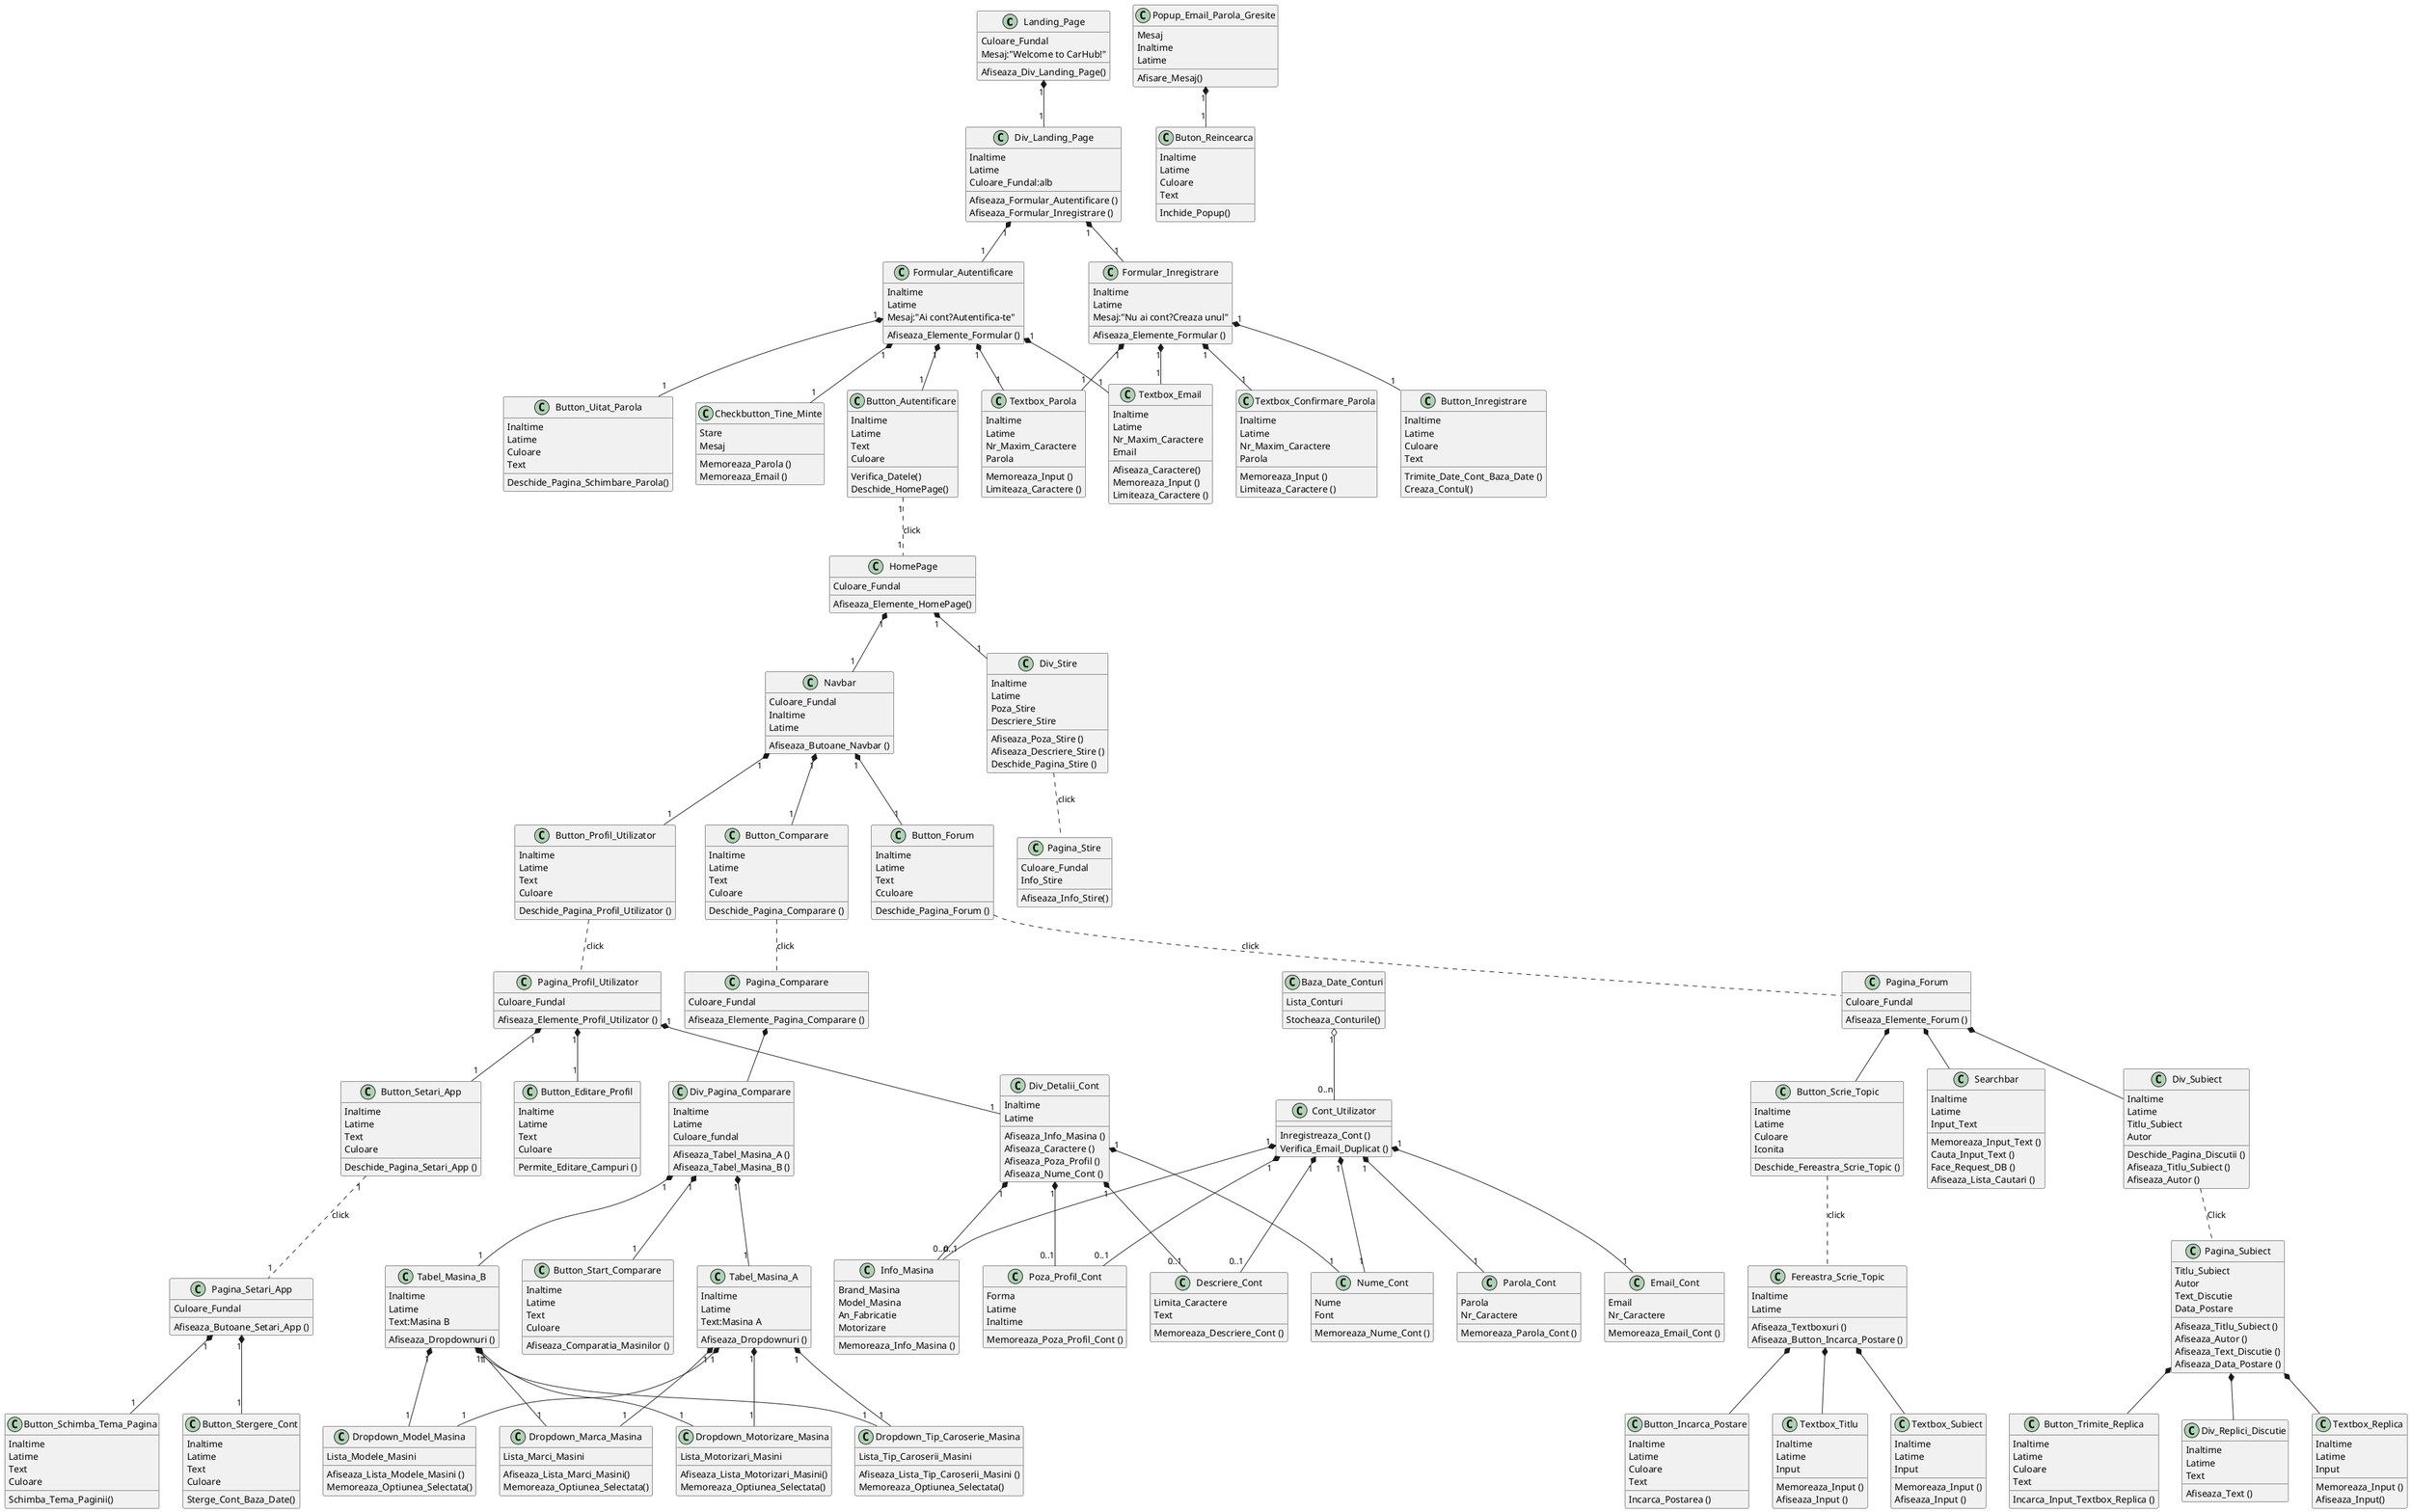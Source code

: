 @startuml
'https://plantuml.com/class-diagram
class Landing_Page{
Culoare_Fundal
Mesaj:"Welcome to CarHub!"
Afiseaza_Div_Landing_Page()
}

class Div_Landing_Page {
Inaltime
Latime
Culoare_Fundal:alb
Afiseaza_Formular_Autentificare ()
Afiseaza_Formular_Inregistrare ()
}

class Formular_Autentificare{
Inaltime
Latime
Mesaj:"Ai cont?Autentifica-te"
Afiseaza_Elemente_Formular ()
}

class Textbox_Email{
Inaltime
Latime
Nr_Maxim_Caractere
Email
Afiseaza_Caractere()
Memoreaza_Input ()
Limiteaza_Caractere ()
}

class Textbox_Parola{
Inaltime
Latime
Nr_Maxim_Caractere
Parola
Memoreaza_Input ()
Limiteaza_Caractere ()
}

class Checkbutton_Tine_Minte{
Stare
Mesaj
Memoreaza_Parola ()
Memoreaza_Email ()

}

class Button_Autentificare{
Inaltime
Latime
Text
Culoare
Verifica_Datele()
Deschide_HomePage()
}

class Button_Uitat_Parola{
Inaltime
Latime
Culoare
Text
Deschide_Pagina_Schimbare_Parola()
}

class Cont_Utilizator{
Inregistreaza_Cont ()
Verifica_Email_Duplicat ()
}

class Email_Cont {
Email
Nr_Caractere
Memoreaza_Email_Cont ()
}

class Parola_Cont {
Parola
Nr_Caractere
Memoreaza_Parola_Cont ()
}

class Formular_Inregistrare{
Inaltime
Latime
Mesaj:"Nu ai cont?Creaza unul"
Afiseaza_Elemente_Formular ()
}

class Textbox_Confirmare_Parola {
Inaltime
Latime
Nr_Maxim_Caractere
Parola
Memoreaza_Input ()
Limiteaza_Caractere ()
}

class Button_Inregistrare{
Inaltime
Latime
Culoare
Text
Trimite_Date_Cont_Baza_Date ()
Creaza_Contul()
}

class Baza_Date_Conturi{
Lista_Conturi
Stocheaza_Conturile()
}

class Popup_Email_Parola_Gresite{
Mesaj
Inaltime
Latime
Afisare_Mesaj()
}

class Buton_Reincearca{
Inaltime
Latime
Culoare
Text
Inchide_Popup()
}

class HomePage{
Culoare_Fundal
Afiseaza_Elemente_HomePage()
}

class Navbar {
Culoare_Fundal
Inaltime
Latime
Afiseaza_Butoane_Navbar ()
}

class Div_Stire{
Inaltime
Latime
Poza_Stire
Descriere_Stire
Afiseaza_Poza_Stire ()
Afiseaza_Descriere_Stire ()
Deschide_Pagina_Stire ()
}

class Pagina_Stire {
Culoare_Fundal
Info_Stire
Afiseaza_Info_Stire()
}

class Button_Profil_Utilizator {
Inaltime
Latime
Text
Culoare
Deschide_Pagina_Profil_Utilizator ()
}

class Pagina_Profil_Utilizator {
Culoare_Fundal
Afiseaza_Elemente_Profil_Utilizator ()
}

class Button_Comparare {
Inaltime
Latime
Text
Culoare
Deschide_Pagina_Comparare ()
}

class Pagina_Comparare {
Culoare_Fundal
Afiseaza_Elemente_Pagina_Comparare ()
}

class Button_Forum {
Inaltime
Latime
Text
Cculoare
Deschide_Pagina_Forum ()
}

class Pagina_Forum {
Culoare_Fundal
Afiseaza_Elemente_Forum ()
}

class Poza_Profil_Cont{
Forma
Latime
Inaltime
Memoreaza_Poza_Profil_Cont ()
}

class Nume_Cont {
Nume
Font
Memoreaza_Nume_Cont ()
}

class Info_Masina {
Brand_Masina
Model_Masina
An_Fabricatie
Motorizare
Memoreaza_Info_Masina ()
}

class Descriere_Cont {
Limita_Caractere
Text
Memoreaza_Descriere_Cont ()
}

class Button_Editare_Profil {
Inaltime
Latime
Text
Culoare
Permite_Editare_Campuri ()
}

class Button_Setari_App {
Inaltime
Latime
Text
Culoare
Deschide_Pagina_Setari_App ()
}

class Pagina_Setari_App {
Culoare_Fundal
Afiseaza_Butoane_Setari_App ()
}

class Div_Detalii_Cont {
Inaltime
Latime
Afiseaza_Info_Masina ()
Afiseaza_Caractere ()
Afiseaza_Poza_Profil ()
Afiseaza_Nume_Cont ()
}

class Button_Schimba_Tema_Pagina {
Inaltime
Latime
Text
Culoare
Schimba_Tema_Paginii()
}

class Button_Stergere_Cont {
Inaltime
Latime
Text
Culoare
Sterge_Cont_Baza_Date()
}

class Div_Pagina_Comparare {
Inaltime
Latime
Culoare_fundal
Afiseaza_Tabel_Masina_A ()
Afiseaza_Tabel_Masina_B ()
}

class Tabel_Masina_A{
Inaltime
Latime
Text:Masina A
Afiseaza_Dropdownuri ()
}

class Tabel_Masina_B {
Inaltime
Latime
Text:Masina B
Afiseaza_Dropdownuri ()
}

class Button_Start_Comparare {
Inaltime
Latime
Text
Culoare
Afiseaza_Comparatia_Masinilor ()
}

class Dropdown_Marca_Masina {
Lista_Marci_Masini
Afiseaza_Lista_Marci_Masini()
Memoreaza_Optiunea_Selectata()
}

class Dropdown_Model_Masina {
Lista_Modele_Masini
Afiseaza_Lista_Modele_Masini ()
Memoreaza_Optiunea_Selectata()
}

class Dropdown_Tip_Caroserie_Masina {
Lista_Tip_Caroserii_Masini
Afiseaza_Lista_Tip_Caroserii_Masini ()
Memoreaza_Optiunea_Selectata()
}

class Dropdown_Motorizare_Masina {
Lista_Motorizari_Masini
Afiseaza_Lista_Motorizari_Masini()
Memoreaza_Optiunea_Selectata()
}

class Div_Subiect {
Inaltime
Latime
Titlu_Subiect
Autor
Deschide_Pagina_Discutii ()
Afiseaza_Titlu_Subiect ()
Afiseaza_Autor ()
}

class Searchbar{
Inaltime
Latime
Input_Text
Memoreaza_Input_Text ()
Cauta_Input_Text ()
Face_Request_DB ()
Afiseaza_Lista_Cautari ()
}

class Button_Scrie_Topic {
Inaltime
Latime
Culoare
Iconita
Deschide_Fereastra_Scrie_Topic ()
}

class Pagina_Subiect {
Titlu_Subiect
Autor
Text_Discutie
Data_Postare
Afiseaza_Titlu_Subiect ()
Afiseaza_Autor ()
Afiseaza_Text_Discutie ()
Afiseaza_Data_Postare ()
}

class Div_Replici_Discutie {
Inaltime
Latime
Text
Afiseaza_Text ()
}

class Textbox_Replica {
Inaltime
Latime
Input
Memoreaza_Input ()
Afiseaza_Input()
}

class Button_Trimite_Replica {
Inaltime
Latime
Culoare
Text
Incarca_Input_Textbox_Replica ()
}

class Fereastra_Scrie_Topic {
Inaltime
Latime
Afiseaza_Textboxuri ()
Afiseaza_Button_Incarca_Postare ()
}

class Textbox_Titlu {
Inaltime
Latime
Input
Memoreaza_Input ()
Afiseaza_Input ()
}

class Textbox_Subiect {
Inaltime
Latime
Input
Memoreaza_Input ()
Afiseaza_Input ()
}

class Button_Incarca_Postare {
Inaltime
Latime
Culoare
Text
Incarca_Postarea ()
}

Landing_Page "1" *-- "1" Div_Landing_Page
Div_Landing_Page "1" *-- "1" Formular_Autentificare
Div_Landing_Page "1" *-- "1" Formular_Inregistrare
Formular_Autentificare "1" *-- "1" Textbox_Email
Formular_Autentificare "1" *-- "1" Textbox_Parola
Formular_Autentificare "1" *-- "1" Checkbutton_Tine_Minte
Formular_Autentificare "1" *-- "1" Button_Uitat_Parola
Formular_Autentificare "1" *-- "1" Button_Autentificare
Button_Autentificare "1" .. "1" HomePage:click
Formular_Inregistrare "1" *-- "1" Textbox_Email
Formular_Inregistrare "1" *-- "1" Textbox_Parola
Formular_Inregistrare "1" *-- "1" Textbox_Confirmare_Parola
Formular_Inregistrare "1" *-- "1" Button_Inregistrare
Baza_Date_Conturi "1" o-- "0..n" Cont_Utilizator
Cont_Utilizator "1" *-- "1" Email_Cont
Cont_Utilizator "1" *-- "1" Parola_Cont
Cont_Utilizator "1" *-- "1" Nume_Cont
Cont_Utilizator "1" *-- "0..n" Info_Masina
Cont_Utilizator "1" *-- "0..1" Descriere_Cont
Cont_Utilizator "1" *-- "0..1" Poza_Profil_Cont
Popup_Email_Parola_Gresite "1" *-- "1" Buton_Reincearca
HomePage "1" *-- "1" Navbar
HomePage "1" *-- "1" Div_Stire
Div_Stire .. Pagina_Stire:click
Navbar "1" *-- "1" Button_Profil_Utilizator
Navbar "1" *-- "1" Button_Comparare
Navbar "1" *-- "1" Button_Forum
Button_Profil_Utilizator .. Pagina_Profil_Utilizator:click
Button_Comparare .. Pagina_Comparare:click
Button_Forum .. Pagina_Forum:click
Pagina_Profil_Utilizator "1" *-- "1" Div_Detalii_Cont
Pagina_Profil_Utilizator "1" *-- "1" Button_Editare_Profil
Pagina_Profil_Utilizator "1" *-- "1" Button_Setari_App
Div_Detalii_Cont "1" *-- "0..1" Poza_Profil_Cont
Div_Detalii_Cont "1" *-- "1" Nume_Cont
Div_Detalii_Cont "1" *-- "0..1" Info_Masina
Div_Detalii_Cont "1" *-- "0..1" Descriere_Cont
Button_Setari_App "1".."1" Pagina_Setari_App:click
Pagina_Setari_App "1" *-- "1" Button_Schimba_Tema_Pagina
Pagina_Setari_App "1" *-- "1" Button_Stergere_Cont
Pagina_Comparare *-- Div_Pagina_Comparare
Div_Pagina_Comparare "1" *-- "1" Tabel_Masina_A
Div_Pagina_Comparare "1" *-- "1" Tabel_Masina_B
Div_Pagina_Comparare "1" *-- "1" Button_Start_Comparare
Tabel_Masina_A "1" *-- "1" Dropdown_Marca_Masina
Tabel_Masina_A "1" *-- "1" Dropdown_Model_Masina
Tabel_Masina_A "1" *-- "1" Dropdown_Motorizare_Masina
Tabel_Masina_A "1" *-- "1" Dropdown_Tip_Caroserie_Masina
Tabel_Masina_B "1" *-- "1" Dropdown_Marca_Masina
Tabel_Masina_B "1" *-- "1" Dropdown_Model_Masina
Tabel_Masina_B "1" *-- "1" Dropdown_Motorizare_Masina
Tabel_Masina_B "1" *-- "1" Dropdown_Tip_Caroserie_Masina
Pagina_Forum *-- Div_Subiect
Pagina_Forum *-- Searchbar
Pagina_Forum *-- Button_Scrie_Topic
Div_Subiect .. Pagina_Subiect:Click
Pagina_Subiect *-- Div_Replici_Discutie
Pagina_Subiect *-- Textbox_Replica
Pagina_Subiect *-- Button_Trimite_Replica
Button_Scrie_Topic .. Fereastra_Scrie_Topic:click
Fereastra_Scrie_Topic *-- Textbox_Titlu
Fereastra_Scrie_Topic *-- Textbox_Subiect
Fereastra_Scrie_Topic *-- Button_Incarca_Postare

@enduml